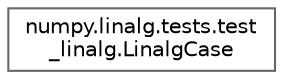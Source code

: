 digraph "Graphical Class Hierarchy"
{
 // LATEX_PDF_SIZE
  bgcolor="transparent";
  edge [fontname=Helvetica,fontsize=10,labelfontname=Helvetica,labelfontsize=10];
  node [fontname=Helvetica,fontsize=10,shape=box,height=0.2,width=0.4];
  rankdir="LR";
  Node0 [id="Node000000",label="numpy.linalg.tests.test\l_linalg.LinalgCase",height=0.2,width=0.4,color="grey40", fillcolor="white", style="filled",URL="$da/da5/classnumpy_1_1linalg_1_1tests_1_1test__linalg_1_1LinalgCase.html",tooltip=" "];
}
